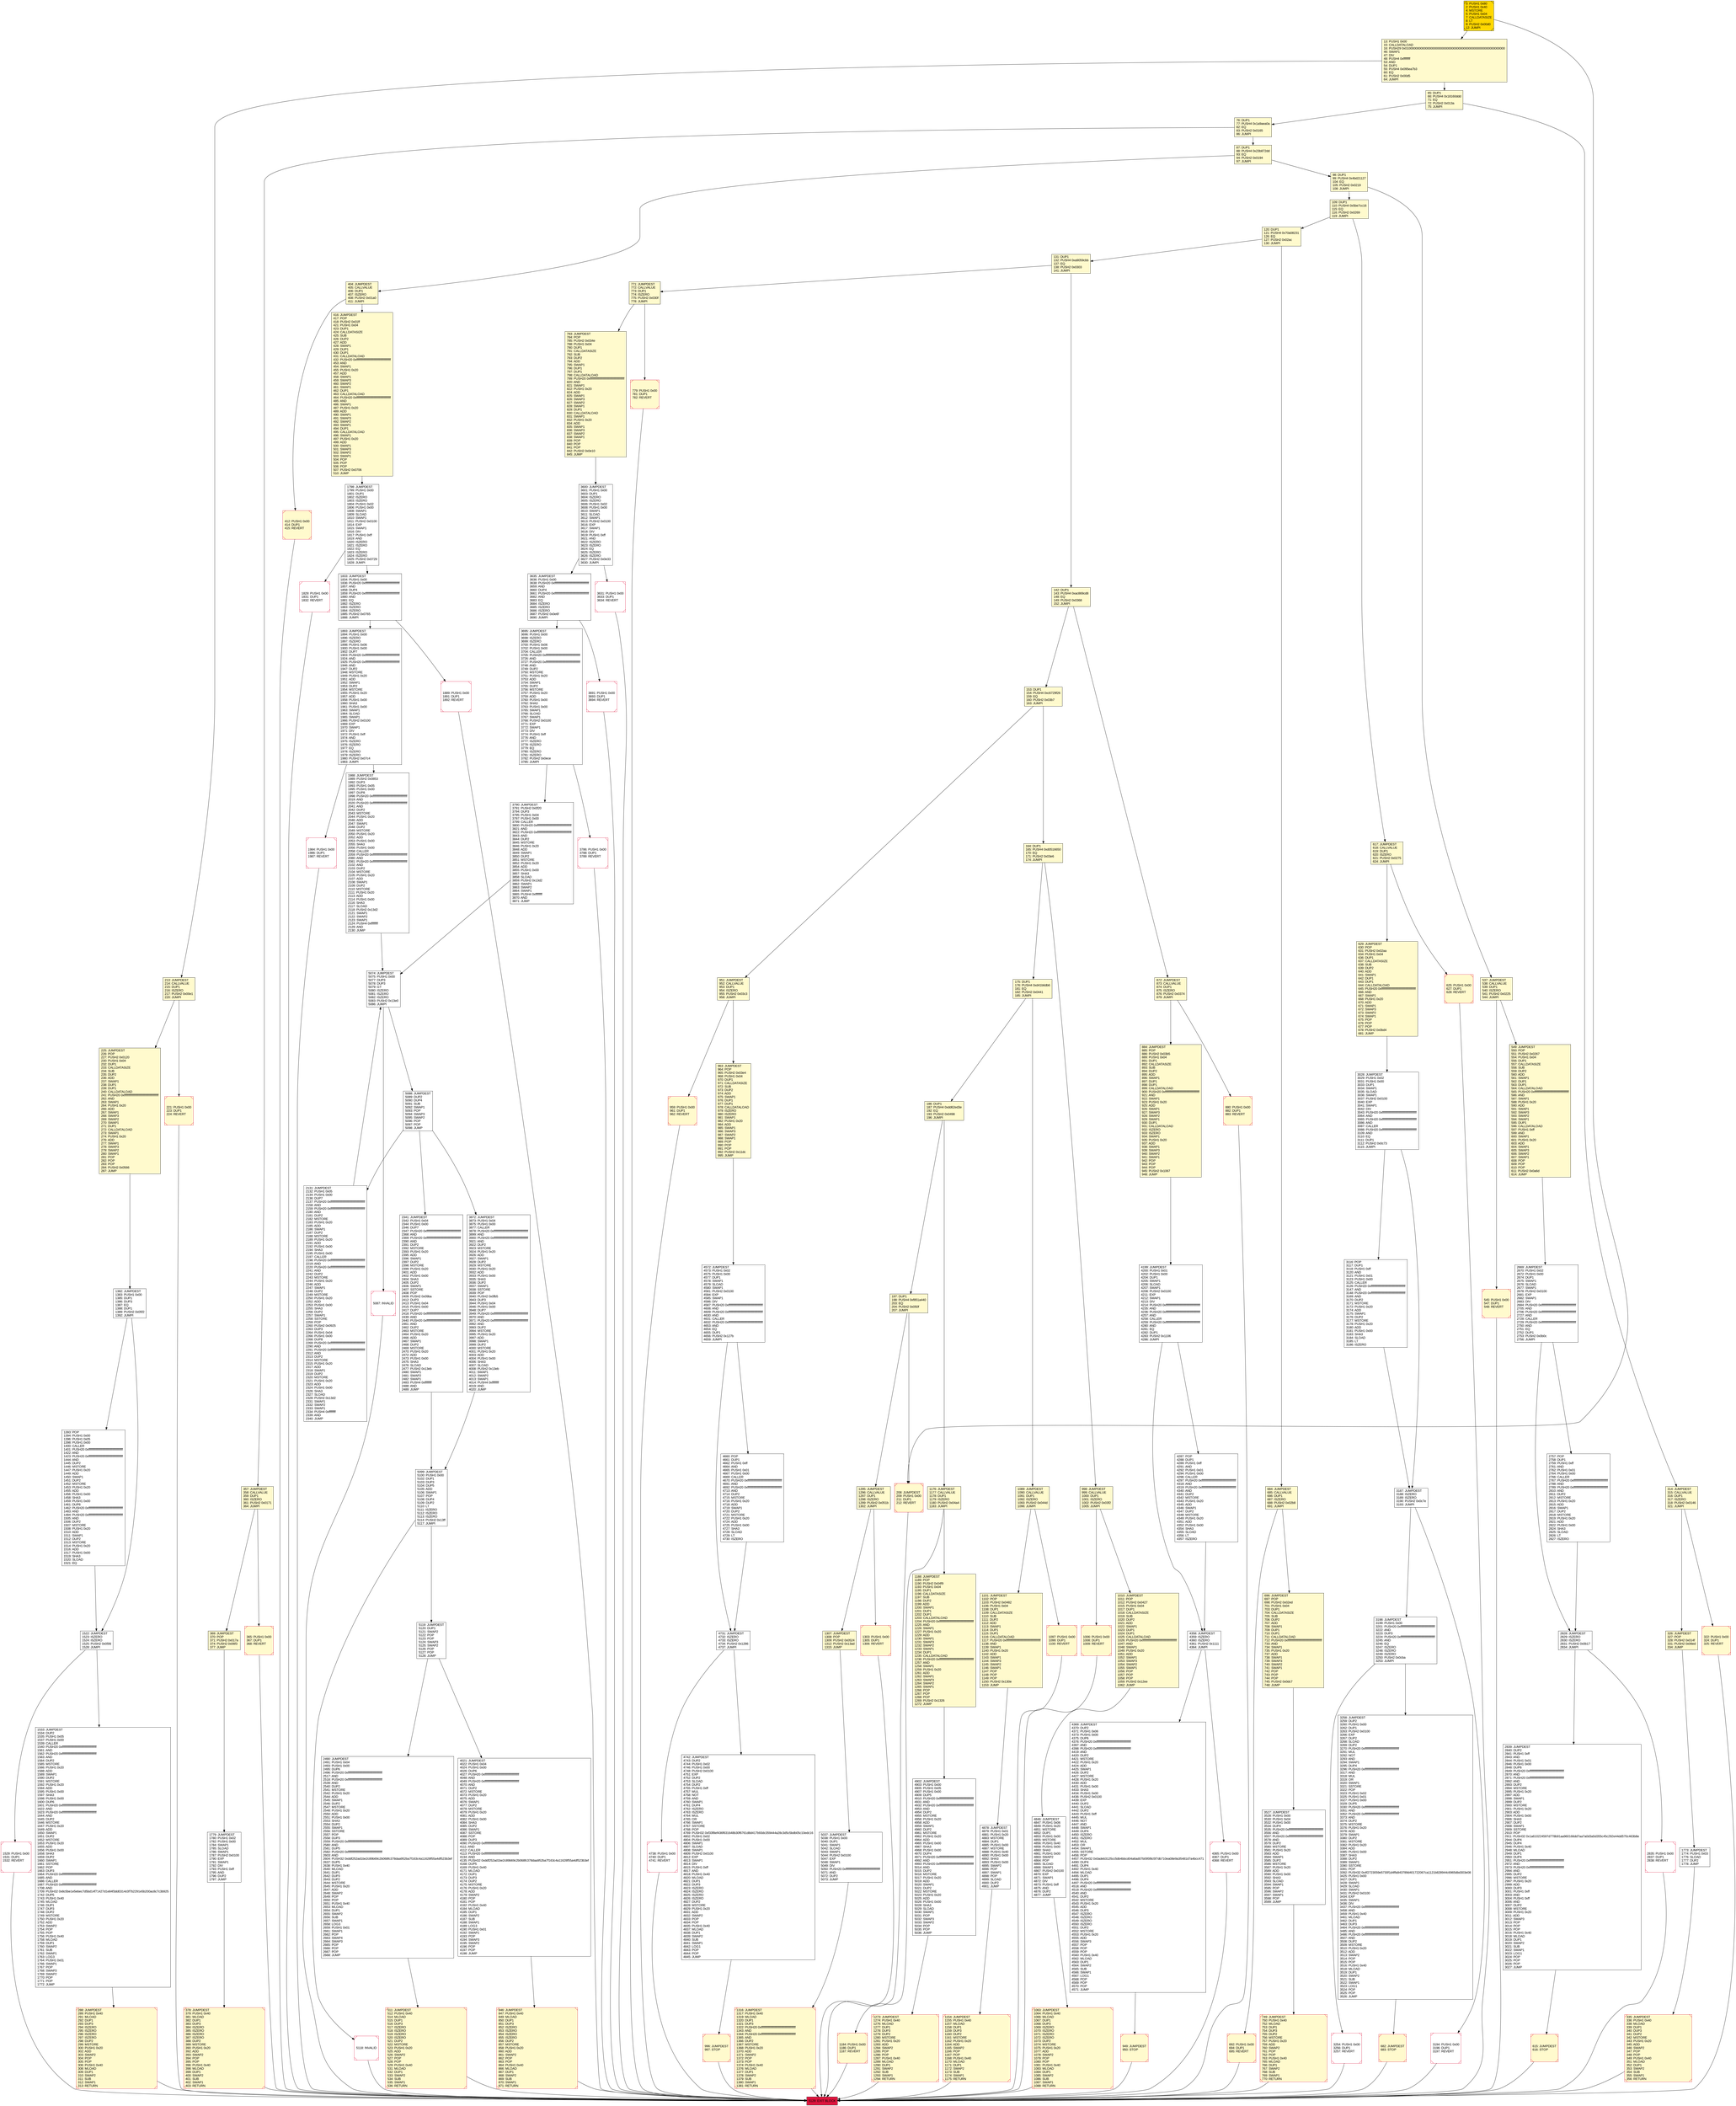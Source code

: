 digraph G {
bgcolor=transparent rankdir=UD;
node [shape=box style=filled color=black fillcolor=white fontname=arial fontcolor=black];
1184 [label="1184: PUSH1 0x00\l1186: DUP1\l1187: REVERT\l" fillcolor=lemonchiffon shape=Msquare color=crimson ];
4731 [label="4731: JUMPDEST\l4732: ISZERO\l4733: ISZERO\l4734: PUSH2 0x1286\l4737: JUMPI\l" ];
951 [label="951: JUMPDEST\l952: CALLVALUE\l953: DUP1\l954: ISZERO\l955: PUSH2 0x03c3\l958: JUMPI\l" fillcolor=lemonchiffon ];
213 [label="213: JUMPDEST\l214: CALLVALUE\l215: DUP1\l216: ISZERO\l217: PUSH2 0x00e1\l220: JUMPI\l" fillcolor=lemonchiffon ];
5129 [label="5129: EXIT BLOCK\l" fillcolor=crimson ];
3695 [label="3695: JUMPDEST\l3696: PUSH1 0x00\l3698: ISZERO\l3699: ISZERO\l3700: PUSH1 0x06\l3702: PUSH1 0x00\l3704: CALLER\l3705: PUSH20 0xffffffffffffffffffffffffffffffffffffffff\l3726: AND\l3727: PUSH20 0xffffffffffffffffffffffffffffffffffffffff\l3748: AND\l3749: DUP2\l3750: MSTORE\l3751: PUSH1 0x20\l3753: ADD\l3754: SWAP1\l3755: DUP2\l3756: MSTORE\l3757: PUSH1 0x20\l3759: ADD\l3760: PUSH1 0x00\l3762: SHA3\l3763: PUSH1 0x00\l3765: SWAP1\l3766: SLOAD\l3767: SWAP1\l3768: PUSH2 0x0100\l3771: EXP\l3772: SWAP1\l3773: DIV\l3774: PUSH1 0xff\l3776: AND\l3777: ISZERO\l3778: ISZERO\l3779: EQ\l3780: ISZERO\l3781: ISZERO\l3782: PUSH2 0x0ece\l3785: JUMPI\l" ];
404 [label="404: JUMPDEST\l405: CALLVALUE\l406: DUP1\l407: ISZERO\l408: PUSH2 0x01a0\l411: JUMPI\l" fillcolor=lemonchiffon ];
3116 [label="3116: POP\l3117: DUP1\l3118: PUSH1 0xff\l3120: AND\l3121: PUSH1 0x01\l3123: PUSH1 0x00\l3125: CALLER\l3126: PUSH20 0xffffffffffffffffffffffffffffffffffffffff\l3147: AND\l3148: PUSH20 0xffffffffffffffffffffffffffffffffffffffff\l3169: AND\l3170: DUP2\l3171: MSTORE\l3172: PUSH1 0x20\l3174: ADD\l3175: SWAP1\l3176: DUP2\l3177: MSTORE\l3178: PUSH1 0x20\l3180: ADD\l3181: PUSH1 0x00\l3183: SHA3\l3184: SLOAD\l3185: LT\l3186: ISZERO\l" ];
225 [label="225: JUMPDEST\l226: POP\l227: PUSH2 0x0120\l230: PUSH1 0x04\l232: DUP1\l233: CALLDATASIZE\l234: SUB\l235: DUP2\l236: ADD\l237: SWAP1\l238: DUP1\l239: DUP1\l240: CALLDATALOAD\l241: PUSH20 0xffffffffffffffffffffffffffffffffffffffff\l262: AND\l263: SWAP1\l264: PUSH1 0x20\l266: ADD\l267: SWAP1\l268: SWAP3\l269: SWAP2\l270: SWAP1\l271: DUP1\l272: CALLDATALOAD\l273: SWAP1\l274: PUSH1 0x20\l276: ADD\l277: SWAP1\l278: SWAP3\l279: SWAP2\l280: SWAP1\l281: POP\l282: POP\l283: POP\l284: PUSH2 0x0566\l287: JUMP\l" fillcolor=lemonchiffon ];
629 [label="629: JUMPDEST\l630: POP\l631: PUSH2 0x02aa\l634: PUSH1 0x04\l636: DUP1\l637: CALLDATASIZE\l638: SUB\l639: DUP2\l640: ADD\l641: SWAP1\l642: DUP1\l643: DUP1\l644: CALLDATALOAD\l645: PUSH20 0xffffffffffffffffffffffffffffffffffffffff\l666: AND\l667: SWAP1\l668: PUSH1 0x20\l670: ADD\l671: SWAP1\l672: SWAP3\l673: SWAP2\l674: SWAP1\l675: POP\l676: POP\l677: POP\l678: PUSH2 0x0bd4\l681: JUMP\l" fillcolor=lemonchiffon ];
153 [label="153: DUP1\l154: PUSH4 0xc6729f26\l159: EQ\l160: PUSH2 0x03b7\l163: JUMPI\l" fillcolor=lemonchiffon ];
131 [label="131: DUP1\l132: PUSH4 0xa9059cbb\l137: EQ\l138: PUSH2 0x0303\l141: JUMPI\l" fillcolor=lemonchiffon ];
13 [label="13: PUSH1 0x00\l15: CALLDATALOAD\l16: PUSH29 0x0100000000000000000000000000000000000000000000000000000000\l46: SWAP1\l47: DIV\l48: PUSH4 0xffffffff\l53: AND\l54: DUP1\l55: PUSH4 0x095ea7b3\l60: EQ\l61: PUSH2 0x00d5\l64: JUMPI\l" fillcolor=lemonchiffon ];
692 [label="692: PUSH1 0x00\l694: DUP1\l695: REVERT\l" fillcolor=lemonchiffon shape=Msquare color=crimson ];
4660 [label="4660: POP\l4661: DUP1\l4662: PUSH1 0xff\l4664: AND\l4665: PUSH1 0x01\l4667: PUSH1 0x00\l4669: CALLER\l4670: PUSH20 0xffffffffffffffffffffffffffffffffffffffff\l4691: AND\l4692: PUSH20 0xffffffffffffffffffffffffffffffffffffffff\l4713: AND\l4714: DUP2\l4715: MSTORE\l4716: PUSH1 0x20\l4718: ADD\l4719: SWAP1\l4720: DUP2\l4721: MSTORE\l4722: PUSH1 0x20\l4724: ADD\l4725: PUSH1 0x00\l4727: SHA3\l4728: SLOAD\l4729: LT\l4730: ISZERO\l" ];
3254 [label="3254: PUSH1 0x00\l3256: DUP1\l3257: REVERT\l" shape=Msquare color=crimson ];
2341 [label="2341: JUMPDEST\l2342: PUSH1 0x04\l2344: PUSH1 0x00\l2346: DUP7\l2347: PUSH20 0xffffffffffffffffffffffffffffffffffffffff\l2368: AND\l2369: PUSH20 0xffffffffffffffffffffffffffffffffffffffff\l2390: AND\l2391: DUP2\l2392: MSTORE\l2393: PUSH1 0x20\l2395: ADD\l2396: SWAP1\l2397: DUP2\l2398: MSTORE\l2399: PUSH1 0x20\l2401: ADD\l2402: PUSH1 0x00\l2404: SHA3\l2405: DUP2\l2406: SWAP1\l2407: SSTORE\l2408: POP\l2409: PUSH2 0x09ba\l2412: DUP3\l2413: PUSH1 0x04\l2415: PUSH1 0x00\l2417: DUP7\l2418: PUSH20 0xffffffffffffffffffffffffffffffffffffffff\l2439: AND\l2440: PUSH20 0xffffffffffffffffffffffffffffffffffffffff\l2461: AND\l2462: DUP2\l2463: MSTORE\l2464: PUSH1 0x20\l2466: ADD\l2467: SWAP1\l2468: DUP2\l2469: MSTORE\l2470: PUSH1 0x20\l2472: ADD\l2473: PUSH1 0x00\l2475: SHA3\l2476: SLOAD\l2477: PUSH2 0x13eb\l2480: SWAP1\l2481: SWAP2\l2482: SWAP1\l2483: PUSH4 0xffffffff\l2488: AND\l2489: JUMP\l" ];
1393 [label="1393: POP\l1394: PUSH1 0x00\l1396: PUSH1 0x05\l1398: PUSH1 0x00\l1400: CALLER\l1401: PUSH20 0xffffffffffffffffffffffffffffffffffffffff\l1422: AND\l1423: PUSH20 0xffffffffffffffffffffffffffffffffffffffff\l1444: AND\l1445: DUP2\l1446: MSTORE\l1447: PUSH1 0x20\l1449: ADD\l1450: SWAP1\l1451: DUP2\l1452: MSTORE\l1453: PUSH1 0x20\l1455: ADD\l1456: PUSH1 0x00\l1458: SHA3\l1459: PUSH1 0x00\l1461: DUP6\l1462: PUSH20 0xffffffffffffffffffffffffffffffffffffffff\l1483: AND\l1484: PUSH20 0xffffffffffffffffffffffffffffffffffffffff\l1505: AND\l1506: DUP2\l1507: MSTORE\l1508: PUSH1 0x20\l1510: ADD\l1511: SWAP1\l1512: DUP2\l1513: MSTORE\l1514: PUSH1 0x20\l1516: ADD\l1517: PUSH1 0x00\l1519: SHA3\l1520: SLOAD\l1521: EQ\l" ];
2828 [label="2828: JUMPDEST\l2829: ISZERO\l2830: ISZERO\l2831: PUSH2 0x0b17\l2834: JUMPI\l" ];
1063 [label="1063: JUMPDEST\l1064: PUSH1 0x40\l1066: MLOAD\l1067: DUP1\l1068: DUP3\l1069: ISZERO\l1070: ISZERO\l1071: ISZERO\l1072: ISZERO\l1073: DUP2\l1074: MSTORE\l1075: PUSH1 0x20\l1077: ADD\l1078: SWAP2\l1079: POP\l1080: POP\l1081: PUSH1 0x40\l1083: MLOAD\l1084: DUP1\l1085: SWAP2\l1086: SUB\l1087: SWAP1\l1088: RETURN\l" fillcolor=lemonchiffon shape=Msquare color=crimson ];
288 [label="288: JUMPDEST\l289: PUSH1 0x40\l291: MLOAD\l292: DUP1\l293: DUP3\l294: ISZERO\l295: ISZERO\l296: ISZERO\l297: ISZERO\l298: DUP2\l299: MSTORE\l300: PUSH1 0x20\l302: ADD\l303: SWAP2\l304: POP\l305: POP\l306: PUSH1 0x40\l308: MLOAD\l309: DUP1\l310: SWAP2\l311: SUB\l312: SWAP1\l313: RETURN\l" fillcolor=lemonchiffon shape=Msquare color=crimson ];
4902 [label="4902: JUMPDEST\l4903: PUSH1 0x00\l4905: PUSH1 0x05\l4907: PUSH1 0x00\l4909: DUP5\l4910: PUSH20 0xffffffffffffffffffffffffffffffffffffffff\l4931: AND\l4932: PUSH20 0xffffffffffffffffffffffffffffffffffffffff\l4953: AND\l4954: DUP2\l4955: MSTORE\l4956: PUSH1 0x20\l4958: ADD\l4959: SWAP1\l4960: DUP2\l4961: MSTORE\l4962: PUSH1 0x20\l4964: ADD\l4965: PUSH1 0x00\l4967: SHA3\l4968: PUSH1 0x00\l4970: DUP4\l4971: PUSH20 0xffffffffffffffffffffffffffffffffffffffff\l4992: AND\l4993: PUSH20 0xffffffffffffffffffffffffffffffffffffffff\l5014: AND\l5015: DUP2\l5016: MSTORE\l5017: PUSH1 0x20\l5019: ADD\l5020: SWAP1\l5021: DUP2\l5022: MSTORE\l5023: PUSH1 0x20\l5025: ADD\l5026: PUSH1 0x00\l5028: SHA3\l5029: SLOAD\l5030: SWAP1\l5031: POP\l5032: SWAP3\l5033: SWAP2\l5034: POP\l5035: POP\l5036: JUMP\l" ];
3527 [label="3527: JUMPDEST\l3528: PUSH1 0x00\l3530: PUSH1 0x04\l3532: PUSH1 0x00\l3534: DUP4\l3535: PUSH20 0xffffffffffffffffffffffffffffffffffffffff\l3556: AND\l3557: PUSH20 0xffffffffffffffffffffffffffffffffffffffff\l3578: AND\l3579: DUP2\l3580: MSTORE\l3581: PUSH1 0x20\l3583: ADD\l3584: SWAP1\l3585: DUP2\l3586: MSTORE\l3587: PUSH1 0x20\l3589: ADD\l3590: PUSH1 0x00\l3592: SHA3\l3593: SLOAD\l3594: SWAP1\l3595: POP\l3596: SWAP2\l3597: SWAP1\l3598: POP\l3599: JUMP\l" ];
959 [label="959: PUSH1 0x00\l961: DUP1\l962: REVERT\l" fillcolor=lemonchiffon shape=Msquare color=crimson ];
1893 [label="1893: JUMPDEST\l1894: PUSH1 0x00\l1896: ISZERO\l1897: ISZERO\l1898: PUSH1 0x06\l1900: PUSH1 0x00\l1902: DUP7\l1903: PUSH20 0xffffffffffffffffffffffffffffffffffffffff\l1924: AND\l1925: PUSH20 0xffffffffffffffffffffffffffffffffffffffff\l1946: AND\l1947: DUP2\l1948: MSTORE\l1949: PUSH1 0x20\l1951: ADD\l1952: SWAP1\l1953: DUP2\l1954: MSTORE\l1955: PUSH1 0x20\l1957: ADD\l1958: PUSH1 0x00\l1960: SHA3\l1961: PUSH1 0x00\l1963: SWAP1\l1964: SLOAD\l1965: SWAP1\l1966: PUSH2 0x0100\l1969: EXP\l1970: SWAP1\l1971: DIV\l1972: PUSH1 0xff\l1974: AND\l1975: ISZERO\l1976: ISZERO\l1977: EQ\l1978: ISZERO\l1979: ISZERO\l1980: PUSH2 0x07c4\l1983: JUMPI\l" ];
949 [label="949: JUMPDEST\l950: STOP\l" fillcolor=lemonchiffon shape=Msquare color=crimson ];
4738 [label="4738: PUSH1 0x00\l4740: DUP1\l4741: REVERT\l" shape=Msquare color=crimson ];
3187 [label="3187: JUMPDEST\l3188: ISZERO\l3189: ISZERO\l3190: PUSH2 0x0c7e\l3193: JUMPI\l" ];
1154 [label="1154: JUMPDEST\l1155: PUSH1 0x40\l1157: MLOAD\l1158: DUP1\l1159: DUP3\l1160: DUP2\l1161: MSTORE\l1162: PUSH1 0x20\l1164: ADD\l1165: SWAP2\l1166: POP\l1167: POP\l1168: PUSH1 0x40\l1170: MLOAD\l1171: DUP1\l1172: SWAP2\l1173: SUB\l1174: SWAP1\l1175: RETURN\l" fillcolor=lemonchiffon shape=Msquare color=crimson ];
109 [label="109: DUP1\l110: PUSH4 0x5be7cc16\l115: EQ\l116: PUSH2 0x0269\l119: JUMPI\l" fillcolor=lemonchiffon ];
369 [label="369: JUMPDEST\l370: POP\l371: PUSH2 0x017a\l374: PUSH2 0x06f3\l377: JUMP\l" fillcolor=lemonchiffon ];
771 [label="771: JUMPDEST\l772: CALLVALUE\l773: DUP1\l774: ISZERO\l775: PUSH2 0x030f\l778: JUMPI\l" fillcolor=lemonchiffon ];
2839 [label="2839: JUMPDEST\l2840: DUP2\l2841: PUSH1 0xff\l2843: AND\l2844: PUSH1 0x01\l2846: PUSH1 0x00\l2848: DUP6\l2849: PUSH20 0xffffffffffffffffffffffffffffffffffffffff\l2870: AND\l2871: PUSH20 0xffffffffffffffffffffffffffffffffffffffff\l2892: AND\l2893: DUP2\l2894: MSTORE\l2895: PUSH1 0x20\l2897: ADD\l2898: SWAP1\l2899: DUP2\l2900: MSTORE\l2901: PUSH1 0x20\l2903: ADD\l2904: PUSH1 0x00\l2906: SHA3\l2907: DUP2\l2908: SWAP1\l2909: SSTORE\l2910: POP\l2911: PUSH32 0x1a610224597d778b91aa960166dd7aa7a0d3a5d355c45c292e44dd570c463b8e\l2944: DUP4\l2945: DUP4\l2946: PUSH1 0x40\l2948: MLOAD\l2949: DUP1\l2950: DUP4\l2951: PUSH20 0xffffffffffffffffffffffffffffffffffffffff\l2972: AND\l2973: PUSH20 0xffffffffffffffffffffffffffffffffffffffff\l2994: AND\l2995: DUP2\l2996: MSTORE\l2997: PUSH1 0x20\l2999: ADD\l3000: DUP3\l3001: PUSH1 0xff\l3003: AND\l3004: PUSH1 0xff\l3006: AND\l3007: DUP2\l3008: MSTORE\l3009: PUSH1 0x20\l3011: ADD\l3012: SWAP3\l3013: POP\l3014: POP\l3015: POP\l3016: PUSH1 0x40\l3018: MLOAD\l3019: DUP1\l3020: SWAP2\l3021: SUB\l3022: SWAP1\l3023: LOG1\l3024: POP\l3025: POP\l3026: POP\l3027: JUMP\l" ];
412 [label="412: PUSH1 0x00\l414: DUP1\l415: REVERT\l" fillcolor=lemonchiffon shape=Msquare color=crimson ];
682 [label="682: JUMPDEST\l683: STOP\l" fillcolor=lemonchiffon shape=Msquare color=crimson ];
5118 [label="5118: INVALID\l" shape=Msquare color=crimson ];
2669 [label="2669: JUMPDEST\l2670: PUSH1 0x02\l2672: PUSH1 0x00\l2674: DUP1\l2675: SWAP1\l2676: SLOAD\l2677: SWAP1\l2678: PUSH2 0x0100\l2681: EXP\l2682: SWAP1\l2683: DIV\l2684: PUSH20 0xffffffffffffffffffffffffffffffffffffffff\l2705: AND\l2706: PUSH20 0xffffffffffffffffffffffffffffffffffffffff\l2727: AND\l2728: CALLER\l2729: PUSH20 0xffffffffffffffffffffffffffffffffffffffff\l2750: AND\l2751: EQ\l2752: DUP1\l2753: PUSH2 0x0b0c\l2756: JUMPI\l" ];
197 [label="197: DUP1\l198: PUSH4 0xf851a440\l203: EQ\l204: PUSH2 0x050f\l207: JUMPI\l" fillcolor=lemonchiffon ];
378 [label="378: JUMPDEST\l379: PUSH1 0x40\l381: MLOAD\l382: DUP1\l383: DUP3\l384: ISZERO\l385: ISZERO\l386: ISZERO\l387: ISZERO\l388: DUP2\l389: MSTORE\l390: PUSH1 0x20\l392: ADD\l393: SWAP2\l394: POP\l395: POP\l396: PUSH1 0x40\l398: MLOAD\l399: DUP1\l400: SWAP2\l401: SUB\l402: SWAP1\l403: RETURN\l" fillcolor=lemonchiffon shape=Msquare color=crimson ];
1773 [label="1773: JUMPDEST\l1774: PUSH1 0x03\l1776: SLOAD\l1777: DUP2\l1778: JUMP\l" ];
1273 [label="1273: JUMPDEST\l1274: PUSH1 0x40\l1276: MLOAD\l1277: DUP1\l1278: DUP3\l1279: DUP2\l1280: MSTORE\l1281: PUSH1 0x20\l1283: ADD\l1284: SWAP2\l1285: POP\l1286: POP\l1287: PUSH1 0x40\l1289: MLOAD\l1290: DUP1\l1291: SWAP2\l1292: SUB\l1293: SWAP1\l1294: RETURN\l" fillcolor=lemonchiffon shape=Msquare color=crimson ];
2490 [label="2490: JUMPDEST\l2491: PUSH1 0x04\l2493: PUSH1 0x00\l2495: DUP6\l2496: PUSH20 0xffffffffffffffffffffffffffffffffffffffff\l2517: AND\l2518: PUSH20 0xffffffffffffffffffffffffffffffffffffffff\l2539: AND\l2540: DUP2\l2541: MSTORE\l2542: PUSH1 0x20\l2544: ADD\l2545: SWAP1\l2546: DUP2\l2547: MSTORE\l2548: PUSH1 0x20\l2550: ADD\l2551: PUSH1 0x00\l2553: SHA3\l2554: DUP2\l2555: SWAP1\l2556: SSTORE\l2557: POP\l2558: DUP3\l2559: PUSH20 0xffffffffffffffffffffffffffffffffffffffff\l2580: AND\l2581: DUP5\l2582: PUSH20 0xffffffffffffffffffffffffffffffffffffffff\l2603: AND\l2604: PUSH32 0xddf252ad1be2c89b69c2b068fc378daa952ba7f163c4a11628f55a4df523b3ef\l2637: DUP5\l2638: PUSH1 0x40\l2640: MLOAD\l2641: DUP1\l2642: DUP3\l2643: DUP2\l2644: MSTORE\l2645: PUSH1 0x20\l2647: ADD\l2648: SWAP2\l2649: POP\l2650: POP\l2651: PUSH1 0x40\l2653: MLOAD\l2654: DUP1\l2655: SWAP2\l2656: SUB\l2657: SWAP1\l2658: LOG3\l2659: PUSH1 0x01\l2661: SWAP1\l2662: POP\l2663: SWAP4\l2664: SWAP3\l2665: POP\l2666: POP\l2667: POP\l2668: JUMP\l" ];
684 [label="684: JUMPDEST\l685: CALLVALUE\l686: DUP1\l687: ISZERO\l688: PUSH2 0x02b8\l691: JUMPI\l" fillcolor=lemonchiffon ];
1006 [label="1006: PUSH1 0x00\l1008: DUP1\l1009: REVERT\l" fillcolor=lemonchiffon shape=Msquare color=crimson ];
884 [label="884: JUMPDEST\l885: POP\l886: PUSH2 0x03b5\l889: PUSH1 0x04\l891: DUP1\l892: CALLDATASIZE\l893: SUB\l894: DUP2\l895: ADD\l896: SWAP1\l897: DUP1\l898: DUP1\l899: CALLDATALOAD\l900: PUSH20 0xffffffffffffffffffffffffffffffffffffffff\l921: AND\l922: SWAP1\l923: PUSH1 0x20\l925: ADD\l926: SWAP1\l927: SWAP3\l928: SWAP2\l929: SWAP1\l930: DUP1\l931: CALLDATALOAD\l932: ISZERO\l933: ISZERO\l934: SWAP1\l935: PUSH1 0x20\l937: ADD\l938: SWAP1\l939: SWAP3\l940: SWAP2\l941: SWAP1\l942: POP\l943: POP\l944: POP\l945: PUSH2 0x1067\l948: JUMP\l" fillcolor=lemonchiffon ];
4846 [label="4846: JUMPDEST\l4847: PUSH1 0x06\l4849: PUSH1 0x20\l4851: MSTORE\l4852: DUP1\l4853: PUSH1 0x00\l4855: MSTORE\l4856: PUSH1 0x40\l4858: PUSH1 0x00\l4860: SHA3\l4861: PUSH1 0x00\l4863: SWAP2\l4864: POP\l4865: SLOAD\l4866: SWAP1\l4867: PUSH2 0x0100\l4870: EXP\l4871: SWAP1\l4872: DIV\l4873: PUSH1 0xff\l4875: AND\l4876: DUP2\l4877: JUMP\l" ];
3600 [label="3600: JUMPDEST\l3601: PUSH1 0x00\l3603: DUP1\l3604: ISZERO\l3605: ISZERO\l3606: PUSH1 0x02\l3608: PUSH1 0x00\l3610: SWAP1\l3611: SLOAD\l3612: SWAP1\l3613: PUSH2 0x0100\l3616: EXP\l3617: SWAP1\l3618: DIV\l3619: PUSH1 0xff\l3621: AND\l3622: ISZERO\l3623: ISZERO\l3624: EQ\l3625: ISZERO\l3626: ISZERO\l3627: PUSH2 0x0e33\l3630: JUMPI\l" ];
76 [label="76: DUP1\l77: PUSH4 0x1a9aea0a\l82: EQ\l83: PUSH2 0x0165\l86: JUMPI\l" fillcolor=lemonchiffon ];
1529 [label="1529: PUSH1 0x00\l1531: DUP1\l1532: REVERT\l" shape=Msquare color=crimson ];
1010 [label="1010: JUMPDEST\l1011: POP\l1012: PUSH2 0x0427\l1015: PUSH1 0x04\l1017: DUP1\l1018: CALLDATASIZE\l1019: SUB\l1020: DUP2\l1021: ADD\l1022: SWAP1\l1023: DUP1\l1024: DUP1\l1025: CALLDATALOAD\l1026: PUSH20 0xffffffffffffffffffffffffffffffffffffffff\l1047: AND\l1048: SWAP1\l1049: PUSH1 0x20\l1051: ADD\l1052: SWAP1\l1053: SWAP3\l1054: SWAP2\l1055: SWAP1\l1056: POP\l1057: POP\l1058: POP\l1059: PUSH2 0x12ee\l1062: JUMP\l" fillcolor=lemonchiffon ];
357 [label="357: JUMPDEST\l358: CALLVALUE\l359: DUP1\l360: ISZERO\l361: PUSH2 0x0171\l364: JUMPI\l" fillcolor=lemonchiffon ];
749 [label="749: JUMPDEST\l750: PUSH1 0x40\l752: MLOAD\l753: DUP1\l754: DUP3\l755: DUP2\l756: MSTORE\l757: PUSH1 0x20\l759: ADD\l760: SWAP2\l761: POP\l762: POP\l763: PUSH1 0x40\l765: MLOAD\l766: DUP1\l767: SWAP2\l768: SUB\l769: SWAP1\l770: RETURN\l" fillcolor=lemonchiffon shape=Msquare color=crimson ];
5087 [label="5087: INVALID\l" shape=Msquare color=crimson ];
1984 [label="1984: PUSH1 0x00\l1986: DUP1\l1987: REVERT\l" shape=Msquare color=crimson ];
4369 [label="4369: JUMPDEST\l4370: DUP2\l4371: PUSH1 0x06\l4373: PUSH1 0x00\l4375: DUP6\l4376: PUSH20 0xffffffffffffffffffffffffffffffffffffffff\l4397: AND\l4398: PUSH20 0xffffffffffffffffffffffffffffffffffffffff\l4419: AND\l4420: DUP2\l4421: MSTORE\l4422: PUSH1 0x20\l4424: ADD\l4425: SWAP1\l4426: DUP2\l4427: MSTORE\l4428: PUSH1 0x20\l4430: ADD\l4431: PUSH1 0x00\l4433: SHA3\l4434: PUSH1 0x00\l4436: PUSH2 0x0100\l4439: EXP\l4440: DUP2\l4441: SLOAD\l4442: DUP2\l4443: PUSH1 0xff\l4445: MUL\l4446: NOT\l4447: AND\l4448: SWAP1\l4449: DUP4\l4450: ISZERO\l4451: ISZERO\l4452: MUL\l4453: OR\l4454: SWAP1\l4455: SSTORE\l4456: POP\l4457: PUSH32 0x0adeb3125cc5db4bbcd04a6ad07b095f8c5f7db710ea08e9a35481d7a4bcc471\l4490: DUP4\l4491: DUP4\l4492: PUSH1 0x40\l4494: MLOAD\l4495: DUP1\l4496: DUP4\l4497: PUSH20 0xffffffffffffffffffffffffffffffffffffffff\l4518: AND\l4519: PUSH20 0xffffffffffffffffffffffffffffffffffffffff\l4540: AND\l4541: DUP2\l4542: MSTORE\l4543: PUSH1 0x20\l4545: ADD\l4546: DUP3\l4547: ISZERO\l4548: ISZERO\l4549: ISZERO\l4550: ISZERO\l4551: DUP2\l4552: MSTORE\l4553: PUSH1 0x20\l4555: ADD\l4556: SWAP3\l4557: POP\l4558: POP\l4559: POP\l4560: PUSH1 0x40\l4562: MLOAD\l4563: DUP1\l4564: SWAP2\l4565: SUB\l4566: SWAP1\l4567: LOG1\l4568: POP\l4569: POP\l4570: POP\l4571: JUMP\l" ];
0 [label="0: PUSH1 0x80\l2: PUSH1 0x40\l4: MSTORE\l5: PUSH1 0x04\l7: CALLDATASIZE\l8: LT\l9: PUSH2 0x00d0\l12: JUMPI\l" fillcolor=lemonchiffon shape=Msquare fillcolor=gold ];
3028 [label="3028: JUMPDEST\l3029: PUSH1 0x02\l3031: PUSH1 0x00\l3033: DUP1\l3034: SWAP1\l3035: SLOAD\l3036: SWAP1\l3037: PUSH2 0x0100\l3040: EXP\l3041: SWAP1\l3042: DIV\l3043: PUSH20 0xffffffffffffffffffffffffffffffffffffffff\l3064: AND\l3065: PUSH20 0xffffffffffffffffffffffffffffffffffffffff\l3086: AND\l3087: CALLER\l3088: PUSH20 0xffffffffffffffffffffffffffffffffffffffff\l3109: AND\l3110: EQ\l3111: DUP1\l3112: PUSH2 0x0c73\l3115: JUMPI\l" ];
696 [label="696: JUMPDEST\l697: POP\l698: PUSH2 0x02ed\l701: PUSH1 0x04\l703: DUP1\l704: CALLDATASIZE\l705: SUB\l706: DUP2\l707: ADD\l708: SWAP1\l709: DUP1\l710: DUP1\l711: CALLDATALOAD\l712: PUSH20 0xffffffffffffffffffffffffffffffffffffffff\l733: AND\l734: SWAP1\l735: PUSH1 0x20\l737: ADD\l738: SWAP1\l739: SWAP3\l740: SWAP2\l741: SWAP1\l742: POP\l743: POP\l744: POP\l745: PUSH2 0x0dc7\l748: JUMP\l" fillcolor=lemonchiffon ];
4358 [label="4358: JUMPDEST\l4359: ISZERO\l4360: ISZERO\l4361: PUSH2 0x1111\l4364: JUMPI\l" ];
3786 [label="3786: PUSH1 0x00\l3788: DUP1\l3789: REVERT\l" shape=Msquare color=crimson ];
1307 [label="1307: JUMPDEST\l1308: POP\l1309: PUSH2 0x0524\l1312: PUSH2 0x13ad\l1315: JUMP\l" fillcolor=lemonchiffon ];
996 [label="996: JUMPDEST\l997: STOP\l" fillcolor=lemonchiffon shape=Msquare color=crimson ];
175 [label="175: DUP1\l176: PUSH4 0xd41b6db6\l181: EQ\l182: PUSH2 0x0441\l185: JUMPI\l" fillcolor=lemonchiffon ];
846 [label="846: JUMPDEST\l847: PUSH1 0x40\l849: MLOAD\l850: DUP1\l851: DUP3\l852: ISZERO\l853: ISZERO\l854: ISZERO\l855: ISZERO\l856: DUP2\l857: MSTORE\l858: PUSH1 0x20\l860: ADD\l861: SWAP2\l862: POP\l863: POP\l864: PUSH1 0x40\l866: MLOAD\l867: DUP1\l868: SWAP2\l869: SUB\l870: SWAP1\l871: RETURN\l" fillcolor=lemonchiffon shape=Msquare color=crimson ];
87 [label="87: DUP1\l88: PUSH4 0x23b872dd\l93: EQ\l94: PUSH2 0x0194\l97: JUMPI\l" fillcolor=lemonchiffon ];
1316 [label="1316: JUMPDEST\l1317: PUSH1 0x40\l1319: MLOAD\l1320: DUP1\l1321: DUP3\l1322: PUSH20 0xffffffffffffffffffffffffffffffffffffffff\l1343: AND\l1344: PUSH20 0xffffffffffffffffffffffffffffffffffffffff\l1365: AND\l1366: DUP2\l1367: MSTORE\l1368: PUSH1 0x20\l1370: ADD\l1371: SWAP2\l1372: POP\l1373: POP\l1374: PUSH1 0x40\l1376: MLOAD\l1377: DUP1\l1378: SWAP2\l1379: SUB\l1380: SWAP1\l1381: RETURN\l" fillcolor=lemonchiffon shape=Msquare color=crimson ];
872 [label="872: JUMPDEST\l873: CALLVALUE\l874: DUP1\l875: ISZERO\l876: PUSH2 0x0374\l879: JUMPI\l" fillcolor=lemonchiffon ];
3198 [label="3198: JUMPDEST\l3199: PUSH1 0x00\l3201: PUSH20 0xffffffffffffffffffffffffffffffffffffffff\l3222: AND\l3223: DUP3\l3224: PUSH20 0xffffffffffffffffffffffffffffffffffffffff\l3245: AND\l3246: EQ\l3247: ISZERO\l3248: ISZERO\l3249: ISZERO\l3250: PUSH2 0x0cba\l3253: JUMPI\l" ];
221 [label="221: PUSH1 0x00\l223: DUP1\l224: REVERT\l" fillcolor=lemonchiffon shape=Msquare color=crimson ];
4021 [label="4021: JUMPDEST\l4022: PUSH1 0x04\l4024: PUSH1 0x00\l4026: DUP6\l4027: PUSH20 0xffffffffffffffffffffffffffffffffffffffff\l4048: AND\l4049: PUSH20 0xffffffffffffffffffffffffffffffffffffffff\l4070: AND\l4071: DUP2\l4072: MSTORE\l4073: PUSH1 0x20\l4075: ADD\l4076: SWAP1\l4077: DUP2\l4078: MSTORE\l4079: PUSH1 0x20\l4081: ADD\l4082: PUSH1 0x00\l4084: SHA3\l4085: DUP2\l4086: SWAP1\l4087: SSTORE\l4088: POP\l4089: DUP3\l4090: PUSH20 0xffffffffffffffffffffffffffffffffffffffff\l4111: AND\l4112: CALLER\l4113: PUSH20 0xffffffffffffffffffffffffffffffffffffffff\l4134: AND\l4135: PUSH32 0xddf252ad1be2c89b69c2b068fc378daa952ba7f163c4a11628f55a4df523b3ef\l4168: DUP5\l4169: PUSH1 0x40\l4171: MLOAD\l4172: DUP1\l4173: DUP3\l4174: DUP2\l4175: MSTORE\l4176: PUSH1 0x20\l4178: ADD\l4179: SWAP2\l4180: POP\l4181: POP\l4182: PUSH1 0x40\l4184: MLOAD\l4185: DUP1\l4186: SWAP2\l4187: SUB\l4188: SWAP1\l4189: LOG3\l4190: PUSH1 0x01\l4192: SWAP1\l4193: POP\l4194: SWAP3\l4195: SWAP2\l4196: POP\l4197: POP\l4198: JUMP\l" ];
416 [label="416: JUMPDEST\l417: POP\l418: PUSH2 0x01ff\l421: PUSH1 0x04\l423: DUP1\l424: CALLDATASIZE\l425: SUB\l426: DUP2\l427: ADD\l428: SWAP1\l429: DUP1\l430: DUP1\l431: CALLDATALOAD\l432: PUSH20 0xffffffffffffffffffffffffffffffffffffffff\l453: AND\l454: SWAP1\l455: PUSH1 0x20\l457: ADD\l458: SWAP1\l459: SWAP3\l460: SWAP2\l461: SWAP1\l462: DUP1\l463: CALLDATALOAD\l464: PUSH20 0xffffffffffffffffffffffffffffffffffffffff\l485: AND\l486: SWAP1\l487: PUSH1 0x20\l489: ADD\l490: SWAP1\l491: SWAP3\l492: SWAP2\l493: SWAP1\l494: DUP1\l495: CALLDATALOAD\l496: SWAP1\l497: PUSH1 0x20\l499: ADD\l500: SWAP1\l501: SWAP3\l502: SWAP2\l503: SWAP1\l504: POP\l505: POP\l506: POP\l507: PUSH2 0x0706\l510: JUMP\l" fillcolor=lemonchiffon ];
545 [label="545: PUSH1 0x00\l547: DUP1\l548: REVERT\l" fillcolor=lemonchiffon shape=Msquare color=crimson ];
120 [label="120: DUP1\l121: PUSH4 0x70a08231\l126: EQ\l127: PUSH2 0x02ac\l130: JUMPI\l" fillcolor=lemonchiffon ];
3635 [label="3635: JUMPDEST\l3636: PUSH1 0x00\l3638: PUSH20 0xffffffffffffffffffffffffffffffffffffffff\l3659: AND\l3660: DUP4\l3661: PUSH20 0xffffffffffffffffffffffffffffffffffffffff\l3682: AND\l3683: EQ\l3684: ISZERO\l3685: ISZERO\l3686: ISZERO\l3687: PUSH2 0x0e6f\l3690: JUMPI\l" ];
1829 [label="1829: PUSH1 0x00\l1831: DUP1\l1832: REVERT\l" shape=Msquare color=crimson ];
783 [label="783: JUMPDEST\l784: POP\l785: PUSH2 0x034e\l788: PUSH1 0x04\l790: DUP1\l791: CALLDATASIZE\l792: SUB\l793: DUP2\l794: ADD\l795: SWAP1\l796: DUP1\l797: DUP1\l798: CALLDATALOAD\l799: PUSH20 0xffffffffffffffffffffffffffffffffffffffff\l820: AND\l821: SWAP1\l822: PUSH1 0x20\l824: ADD\l825: SWAP1\l826: SWAP3\l827: SWAP2\l828: SWAP1\l829: DUP1\l830: CALLDATALOAD\l831: SWAP1\l832: PUSH1 0x20\l834: ADD\l835: SWAP1\l836: SWAP3\l837: SWAP2\l838: SWAP1\l839: POP\l840: POP\l841: POP\l842: PUSH2 0x0e10\l845: JUMP\l" fillcolor=lemonchiffon ];
3631 [label="3631: PUSH1 0x00\l3633: DUP1\l3634: REVERT\l" shape=Msquare color=crimson ];
186 [label="186: DUP1\l187: PUSH4 0xdd62ed3e\l192: EQ\l193: PUSH2 0x0498\l196: JUMPI\l" fillcolor=lemonchiffon ];
5119 [label="5119: JUMPDEST\l5120: DUP1\l5121: SWAP2\l5122: POP\l5123: POP\l5124: SWAP3\l5125: SWAP2\l5126: POP\l5127: POP\l5128: JUMP\l" ];
5037 [label="5037: JUMPDEST\l5038: PUSH1 0x00\l5040: DUP1\l5041: SWAP1\l5042: SLOAD\l5043: SWAP1\l5044: PUSH2 0x0100\l5047: EXP\l5048: SWAP1\l5049: DIV\l5050: PUSH20 0xffffffffffffffffffffffffffffffffffffffff\l5071: AND\l5072: DUP2\l5073: JUMP\l" ];
1188 [label="1188: JUMPDEST\l1189: POP\l1190: PUSH2 0x04f9\l1193: PUSH1 0x04\l1195: DUP1\l1196: CALLDATASIZE\l1197: SUB\l1198: DUP2\l1199: ADD\l1200: SWAP1\l1201: DUP1\l1202: DUP1\l1203: CALLDATALOAD\l1204: PUSH20 0xffffffffffffffffffffffffffffffffffffffff\l1225: AND\l1226: SWAP1\l1227: PUSH1 0x20\l1229: ADD\l1230: SWAP1\l1231: SWAP3\l1232: SWAP2\l1233: SWAP1\l1234: DUP1\l1235: CALLDATALOAD\l1236: PUSH20 0xffffffffffffffffffffffffffffffffffffffff\l1257: AND\l1258: SWAP1\l1259: PUSH1 0x20\l1261: ADD\l1262: SWAP1\l1263: SWAP3\l1264: SWAP2\l1265: SWAP1\l1266: POP\l1267: POP\l1268: POP\l1269: PUSH2 0x1326\l1272: JUMP\l" fillcolor=lemonchiffon ];
4287 [label="4287: POP\l4288: DUP1\l4289: PUSH1 0xff\l4291: AND\l4292: PUSH1 0x01\l4294: PUSH1 0x00\l4296: CALLER\l4297: PUSH20 0xffffffffffffffffffffffffffffffffffffffff\l4318: AND\l4319: PUSH20 0xffffffffffffffffffffffffffffffffffffffff\l4340: AND\l4341: DUP2\l4342: MSTORE\l4343: PUSH1 0x20\l4345: ADD\l4346: SWAP1\l4347: DUP2\l4348: MSTORE\l4349: PUSH1 0x20\l4351: ADD\l4352: PUSH1 0x00\l4354: SHA3\l4355: SLOAD\l4356: LT\l4357: ISZERO\l" ];
617 [label="617: JUMPDEST\l618: CALLVALUE\l619: DUP1\l620: ISZERO\l621: PUSH2 0x0275\l624: JUMPI\l" fillcolor=lemonchiffon ];
5099 [label="5099: JUMPDEST\l5100: PUSH1 0x00\l5102: DUP1\l5103: DUP3\l5104: DUP5\l5105: ADD\l5106: SWAP1\l5107: POP\l5108: DUP4\l5109: DUP2\l5110: LT\l5111: ISZERO\l5112: ISZERO\l5113: ISZERO\l5114: PUSH2 0x13ff\l5117: JUMPI\l" ];
314 [label="314: JUMPDEST\l315: CALLVALUE\l316: DUP1\l317: ISZERO\l318: PUSH2 0x0146\l321: JUMPI\l" fillcolor=lemonchiffon ];
779 [label="779: PUSH1 0x00\l781: DUP1\l782: REVERT\l" fillcolor=lemonchiffon shape=Msquare color=crimson ];
4365 [label="4365: PUSH1 0x00\l4367: DUP1\l4368: REVERT\l" shape=Msquare color=crimson ];
2131 [label="2131: JUMPDEST\l2132: PUSH1 0x05\l2134: PUSH1 0x00\l2136: DUP7\l2137: PUSH20 0xffffffffffffffffffffffffffffffffffffffff\l2158: AND\l2159: PUSH20 0xffffffffffffffffffffffffffffffffffffffff\l2180: AND\l2181: DUP2\l2182: MSTORE\l2183: PUSH1 0x20\l2185: ADD\l2186: SWAP1\l2187: DUP2\l2188: MSTORE\l2189: PUSH1 0x20\l2191: ADD\l2192: PUSH1 0x00\l2194: SHA3\l2195: PUSH1 0x00\l2197: CALLER\l2198: PUSH20 0xffffffffffffffffffffffffffffffffffffffff\l2219: AND\l2220: PUSH20 0xffffffffffffffffffffffffffffffffffffffff\l2241: AND\l2242: DUP2\l2243: MSTORE\l2244: PUSH1 0x20\l2246: ADD\l2247: SWAP1\l2248: DUP2\l2249: MSTORE\l2250: PUSH1 0x20\l2252: ADD\l2253: PUSH1 0x00\l2255: SHA3\l2256: DUP2\l2257: SWAP1\l2258: SSTORE\l2259: POP\l2260: PUSH2 0x0925\l2263: DUP3\l2264: PUSH1 0x04\l2266: PUSH1 0x00\l2268: DUP8\l2269: PUSH20 0xffffffffffffffffffffffffffffffffffffffff\l2290: AND\l2291: PUSH20 0xffffffffffffffffffffffffffffffffffffffff\l2312: AND\l2313: DUP2\l2314: MSTORE\l2315: PUSH1 0x20\l2317: ADD\l2318: SWAP1\l2319: DUP2\l2320: MSTORE\l2321: PUSH1 0x20\l2323: ADD\l2324: PUSH1 0x00\l2326: SHA3\l2327: SLOAD\l2328: PUSH2 0x13d2\l2331: SWAP1\l2332: SWAP2\l2333: SWAP1\l2334: PUSH4 0xffffffff\l2339: AND\l2340: JUMP\l" ];
3872 [label="3872: JUMPDEST\l3873: PUSH1 0x04\l3875: PUSH1 0x00\l3877: CALLER\l3878: PUSH20 0xffffffffffffffffffffffffffffffffffffffff\l3899: AND\l3900: PUSH20 0xffffffffffffffffffffffffffffffffffffffff\l3921: AND\l3922: DUP2\l3923: MSTORE\l3924: PUSH1 0x20\l3926: ADD\l3927: SWAP1\l3928: DUP2\l3929: MSTORE\l3930: PUSH1 0x20\l3932: ADD\l3933: PUSH1 0x00\l3935: SHA3\l3936: DUP2\l3937: SWAP1\l3938: SSTORE\l3939: POP\l3940: PUSH2 0x0fb5\l3943: DUP3\l3944: PUSH1 0x04\l3946: PUSH1 0x00\l3948: DUP7\l3949: PUSH20 0xffffffffffffffffffffffffffffffffffffffff\l3970: AND\l3971: PUSH20 0xffffffffffffffffffffffffffffffffffffffff\l3992: AND\l3993: DUP2\l3994: MSTORE\l3995: PUSH1 0x20\l3997: ADD\l3998: SWAP1\l3999: DUP2\l4000: MSTORE\l4001: PUSH1 0x20\l4003: ADD\l4004: PUSH1 0x00\l4006: SHA3\l4007: SLOAD\l4008: PUSH2 0x13eb\l4011: SWAP1\l4012: SWAP2\l4013: SWAP1\l4014: PUSH4 0xffffffff\l4019: AND\l4020: JUMP\l" ];
1533 [label="1533: JUMPDEST\l1534: DUP2\l1535: PUSH1 0x05\l1537: PUSH1 0x00\l1539: CALLER\l1540: PUSH20 0xffffffffffffffffffffffffffffffffffffffff\l1561: AND\l1562: PUSH20 0xffffffffffffffffffffffffffffffffffffffff\l1583: AND\l1584: DUP2\l1585: MSTORE\l1586: PUSH1 0x20\l1588: ADD\l1589: SWAP1\l1590: DUP2\l1591: MSTORE\l1592: PUSH1 0x20\l1594: ADD\l1595: PUSH1 0x00\l1597: SHA3\l1598: PUSH1 0x00\l1600: DUP6\l1601: PUSH20 0xffffffffffffffffffffffffffffffffffffffff\l1622: AND\l1623: PUSH20 0xffffffffffffffffffffffffffffffffffffffff\l1644: AND\l1645: DUP2\l1646: MSTORE\l1647: PUSH1 0x20\l1649: ADD\l1650: SWAP1\l1651: DUP2\l1652: MSTORE\l1653: PUSH1 0x20\l1655: ADD\l1656: PUSH1 0x00\l1658: SHA3\l1659: DUP2\l1660: SWAP1\l1661: SSTORE\l1662: POP\l1663: DUP3\l1664: PUSH20 0xffffffffffffffffffffffffffffffffffffffff\l1685: AND\l1686: CALLER\l1687: PUSH20 0xffffffffffffffffffffffffffffffffffffffff\l1708: AND\l1709: PUSH32 0x8c5be1e5ebec7d5bd14f71427d1e84f3dd0314c0f7b2291e5b200ac8c7c3b925\l1742: DUP5\l1743: PUSH1 0x40\l1745: MLOAD\l1746: DUP1\l1747: DUP3\l1748: DUP2\l1749: MSTORE\l1750: PUSH1 0x20\l1752: ADD\l1753: SWAP2\l1754: POP\l1755: POP\l1756: PUSH1 0x40\l1758: MLOAD\l1759: DUP1\l1760: SWAP2\l1761: SUB\l1762: SWAP1\l1763: LOG3\l1764: PUSH1 0x01\l1766: SWAP1\l1767: POP\l1768: SWAP3\l1769: SWAP2\l1770: POP\l1771: POP\l1772: JUMP\l" ];
2835 [label="2835: PUSH1 0x00\l2837: DUP1\l2838: REVERT\l" shape=Msquare color=crimson ];
1303 [label="1303: PUSH1 0x00\l1305: DUP1\l1306: REVERT\l" fillcolor=lemonchiffon shape=Msquare color=crimson ];
4742 [label="4742: JUMPDEST\l4743: DUP2\l4744: PUSH1 0x02\l4746: PUSH1 0x00\l4748: PUSH2 0x0100\l4751: EXP\l4752: DUP2\l4753: SLOAD\l4754: DUP2\l4755: PUSH1 0xff\l4757: MUL\l4758: NOT\l4759: AND\l4760: SWAP1\l4761: DUP4\l4762: ISZERO\l4763: ISZERO\l4764: MUL\l4765: OR\l4766: SWAP1\l4767: SSTORE\l4768: POP\l4769: PUSH32 0xf33f8ef436f631648b30f6761d8d417b93dc359444a28c3d5c5bdb05c10edc16\l4802: PUSH1 0x02\l4804: PUSH1 0x00\l4806: SWAP1\l4807: SLOAD\l4808: SWAP1\l4809: PUSH2 0x0100\l4812: EXP\l4813: SWAP1\l4814: DIV\l4815: PUSH1 0xff\l4817: AND\l4818: PUSH1 0x40\l4820: MLOAD\l4821: DUP1\l4822: DUP3\l4823: ISZERO\l4824: ISZERO\l4825: ISZERO\l4826: ISZERO\l4827: DUP2\l4828: MSTORE\l4829: PUSH1 0x20\l4831: ADD\l4832: SWAP2\l4833: POP\l4834: POP\l4835: PUSH1 0x40\l4837: MLOAD\l4838: DUP1\l4839: SWAP2\l4840: SUB\l4841: SWAP1\l4842: LOG1\l4843: POP\l4844: POP\l4845: JUMP\l" ];
998 [label="998: JUMPDEST\l999: CALLVALUE\l1000: DUP1\l1001: ISZERO\l1002: PUSH2 0x03f2\l1005: JUMPI\l" fillcolor=lemonchiffon ];
1522 [label="1522: JUMPDEST\l1523: ISZERO\l1524: ISZERO\l1525: PUSH2 0x05fd\l1528: JUMPI\l" ];
1176 [label="1176: JUMPDEST\l1177: CALLVALUE\l1178: DUP1\l1179: ISZERO\l1180: PUSH2 0x04a4\l1183: JUMPI\l" fillcolor=lemonchiffon ];
1889 [label="1889: PUSH1 0x00\l1891: DUP1\l1892: REVERT\l" shape=Msquare color=crimson ];
3258 [label="3258: JUMPDEST\l3259: DUP2\l3260: PUSH1 0x00\l3262: DUP1\l3263: PUSH2 0x0100\l3266: EXP\l3267: DUP2\l3268: SLOAD\l3269: DUP2\l3270: PUSH20 0xffffffffffffffffffffffffffffffffffffffff\l3291: MUL\l3292: NOT\l3293: AND\l3294: SWAP1\l3295: DUP4\l3296: PUSH20 0xffffffffffffffffffffffffffffffffffffffff\l3317: AND\l3318: MUL\l3319: OR\l3320: SWAP1\l3321: SSTORE\l3322: POP\l3323: PUSH1 0x02\l3325: PUSH1 0x01\l3327: PUSH1 0x00\l3329: DUP5\l3330: PUSH20 0xffffffffffffffffffffffffffffffffffffffff\l3351: AND\l3352: PUSH20 0xffffffffffffffffffffffffffffffffffffffff\l3373: AND\l3374: DUP2\l3375: MSTORE\l3376: PUSH1 0x20\l3378: ADD\l3379: SWAP1\l3380: DUP2\l3381: MSTORE\l3382: PUSH1 0x20\l3384: ADD\l3385: PUSH1 0x00\l3387: SHA3\l3388: DUP2\l3389: SWAP1\l3390: SSTORE\l3391: POP\l3392: PUSH32 0x4f2723059e5730f1d4ffa943789d401722067ca1121b828944c6965dbd303e08\l3425: PUSH1 0x00\l3427: DUP1\l3428: SWAP1\l3429: SLOAD\l3430: SWAP1\l3431: PUSH2 0x0100\l3434: EXP\l3435: SWAP1\l3436: DIV\l3437: PUSH20 0xffffffffffffffffffffffffffffffffffffffff\l3458: AND\l3459: PUSH1 0x40\l3461: MLOAD\l3462: DUP1\l3463: DUP3\l3464: PUSH20 0xffffffffffffffffffffffffffffffffffffffff\l3485: AND\l3486: PUSH20 0xffffffffffffffffffffffffffffffffffffffff\l3507: AND\l3508: DUP2\l3509: MSTORE\l3510: PUSH1 0x20\l3512: ADD\l3513: SWAP2\l3514: POP\l3515: POP\l3516: PUSH1 0x40\l3518: MLOAD\l3519: DUP1\l3520: SWAP2\l3521: SUB\l3522: SWAP1\l3523: LOG1\l3524: POP\l3525: POP\l3526: JUMP\l" ];
65 [label="65: DUP1\l66: PUSH4 0x18160ddd\l71: EQ\l72: PUSH2 0x013a\l75: JUMPI\l" fillcolor=lemonchiffon ];
1295 [label="1295: JUMPDEST\l1296: CALLVALUE\l1297: DUP1\l1298: ISZERO\l1299: PUSH2 0x051b\l1302: JUMPI\l" fillcolor=lemonchiffon ];
511 [label="511: JUMPDEST\l512: PUSH1 0x40\l514: MLOAD\l515: DUP1\l516: DUP3\l517: ISZERO\l518: ISZERO\l519: ISZERO\l520: ISZERO\l521: DUP2\l522: MSTORE\l523: PUSH1 0x20\l525: ADD\l526: SWAP2\l527: POP\l528: POP\l529: PUSH1 0x40\l531: MLOAD\l532: DUP1\l533: SWAP2\l534: SUB\l535: SWAP1\l536: RETURN\l" fillcolor=lemonchiffon shape=Msquare color=crimson ];
5074 [label="5074: JUMPDEST\l5075: PUSH1 0x00\l5077: DUP3\l5078: DUP3\l5079: GT\l5080: ISZERO\l5081: ISZERO\l5082: ISZERO\l5083: PUSH2 0x13e0\l5086: JUMPI\l" ];
164 [label="164: DUP1\l165: PUSH4 0xd0516650\l170: EQ\l171: PUSH2 0x03e6\l174: JUMPI\l" fillcolor=lemonchiffon ];
1833 [label="1833: JUMPDEST\l1834: PUSH1 0x00\l1836: PUSH20 0xffffffffffffffffffffffffffffffffffffffff\l1857: AND\l1858: DUP4\l1859: PUSH20 0xffffffffffffffffffffffffffffffffffffffff\l1880: AND\l1881: EQ\l1882: ISZERO\l1883: ISZERO\l1884: ISZERO\l1885: PUSH2 0x0765\l1888: JUMPI\l" ];
326 [label="326: JUMPDEST\l327: POP\l328: PUSH2 0x014f\l331: PUSH2 0x06ed\l334: JUMP\l" fillcolor=lemonchiffon ];
1798 [label="1798: JUMPDEST\l1799: PUSH1 0x00\l1801: DUP1\l1802: ISZERO\l1803: ISZERO\l1804: PUSH1 0x02\l1806: PUSH1 0x00\l1808: SWAP1\l1809: SLOAD\l1810: SWAP1\l1811: PUSH2 0x0100\l1814: EXP\l1815: SWAP1\l1816: DIV\l1817: PUSH1 0xff\l1819: AND\l1820: ISZERO\l1821: ISZERO\l1822: EQ\l1823: ISZERO\l1824: ISZERO\l1825: PUSH2 0x0729\l1828: JUMPI\l" ];
98 [label="98: DUP1\l99: PUSH4 0x4bd21127\l104: EQ\l105: PUSH2 0x0219\l108: JUMPI\l" fillcolor=lemonchiffon ];
549 [label="549: JUMPDEST\l550: POP\l551: PUSH2 0x0267\l554: PUSH1 0x04\l556: DUP1\l557: CALLDATASIZE\l558: SUB\l559: DUP2\l560: ADD\l561: SWAP1\l562: DUP1\l563: DUP1\l564: CALLDATALOAD\l565: PUSH20 0xffffffffffffffffffffffffffffffffffffffff\l586: AND\l587: SWAP1\l588: PUSH1 0x20\l590: ADD\l591: SWAP1\l592: SWAP3\l593: SWAP2\l594: SWAP1\l595: DUP1\l596: CALLDATALOAD\l597: PUSH1 0xff\l599: AND\l600: SWAP1\l601: PUSH1 0x20\l603: ADD\l604: SWAP1\l605: SWAP3\l606: SWAP2\l607: SWAP1\l608: POP\l609: POP\l610: POP\l611: PUSH2 0x0a6d\l614: JUMP\l" fillcolor=lemonchiffon ];
4572 [label="4572: JUMPDEST\l4573: PUSH1 0x02\l4575: PUSH1 0x00\l4577: DUP1\l4578: SWAP1\l4579: SLOAD\l4580: SWAP1\l4581: PUSH2 0x0100\l4584: EXP\l4585: SWAP1\l4586: DIV\l4587: PUSH20 0xffffffffffffffffffffffffffffffffffffffff\l4608: AND\l4609: PUSH20 0xffffffffffffffffffffffffffffffffffffffff\l4630: AND\l4631: CALLER\l4632: PUSH20 0xffffffffffffffffffffffffffffffffffffffff\l4653: AND\l4654: EQ\l4655: DUP1\l4656: PUSH2 0x127b\l4659: JUMPI\l" ];
1101 [label="1101: JUMPDEST\l1102: POP\l1103: PUSH2 0x0482\l1106: PUSH1 0x04\l1108: DUP1\l1109: CALLDATASIZE\l1110: SUB\l1111: DUP2\l1112: ADD\l1113: SWAP1\l1114: DUP1\l1115: DUP1\l1116: CALLDATALOAD\l1117: PUSH20 0xffffffffffffffffffffffffffffffffffffffff\l1138: AND\l1139: SWAP1\l1140: PUSH1 0x20\l1142: ADD\l1143: SWAP1\l1144: SWAP3\l1145: SWAP2\l1146: SWAP1\l1147: POP\l1148: POP\l1149: POP\l1150: PUSH2 0x130e\l1153: JUMP\l" fillcolor=lemonchiffon ];
1988 [label="1988: JUMPDEST\l1989: PUSH2 0x0853\l1992: DUP3\l1993: PUSH1 0x05\l1995: PUSH1 0x00\l1997: DUP8\l1998: PUSH20 0xffffffffffffffffffffffffffffffffffffffff\l2019: AND\l2020: PUSH20 0xffffffffffffffffffffffffffffffffffffffff\l2041: AND\l2042: DUP2\l2043: MSTORE\l2044: PUSH1 0x20\l2046: ADD\l2047: SWAP1\l2048: DUP2\l2049: MSTORE\l2050: PUSH1 0x20\l2052: ADD\l2053: PUSH1 0x00\l2055: SHA3\l2056: PUSH1 0x00\l2058: CALLER\l2059: PUSH20 0xffffffffffffffffffffffffffffffffffffffff\l2080: AND\l2081: PUSH20 0xffffffffffffffffffffffffffffffffffffffff\l2102: AND\l2103: DUP2\l2104: MSTORE\l2105: PUSH1 0x20\l2107: ADD\l2108: SWAP1\l2109: DUP2\l2110: MSTORE\l2111: PUSH1 0x20\l2113: ADD\l2114: PUSH1 0x00\l2116: SHA3\l2117: SLOAD\l2118: PUSH2 0x13d2\l2121: SWAP1\l2122: SWAP2\l2123: SWAP1\l2124: PUSH4 0xffffffff\l2129: AND\l2130: JUMP\l" ];
3691 [label="3691: PUSH1 0x00\l3693: DUP1\l3694: REVERT\l" shape=Msquare color=crimson ];
365 [label="365: PUSH1 0x00\l367: DUP1\l368: REVERT\l" fillcolor=lemonchiffon shape=Msquare color=crimson ];
142 [label="142: DUP1\l143: PUSH4 0xac869cd8\l148: EQ\l149: PUSH2 0x0368\l152: JUMPI\l" fillcolor=lemonchiffon ];
625 [label="625: PUSH1 0x00\l627: DUP1\l628: REVERT\l" fillcolor=lemonchiffon shape=Msquare color=crimson ];
880 [label="880: PUSH1 0x00\l882: DUP1\l883: REVERT\l" fillcolor=lemonchiffon shape=Msquare color=crimson ];
4199 [label="4199: JUMPDEST\l4200: PUSH1 0x01\l4202: PUSH1 0x00\l4204: DUP1\l4205: SWAP1\l4206: SLOAD\l4207: SWAP1\l4208: PUSH2 0x0100\l4211: EXP\l4212: SWAP1\l4213: DIV\l4214: PUSH20 0xffffffffffffffffffffffffffffffffffffffff\l4235: AND\l4236: PUSH20 0xffffffffffffffffffffffffffffffffffffffff\l4257: AND\l4258: CALLER\l4259: PUSH20 0xffffffffffffffffffffffffffffffffffffffff\l4280: AND\l4281: EQ\l4282: DUP1\l4283: PUSH2 0x1106\l4286: JUMPI\l" ];
208 [label="208: JUMPDEST\l209: PUSH1 0x00\l211: DUP1\l212: REVERT\l" fillcolor=lemonchiffon shape=Msquare color=crimson ];
4878 [label="4878: JUMPDEST\l4879: PUSH1 0x01\l4881: PUSH1 0x20\l4883: MSTORE\l4884: DUP1\l4885: PUSH1 0x00\l4887: MSTORE\l4888: PUSH1 0x40\l4890: PUSH1 0x00\l4892: SHA3\l4893: PUSH1 0x00\l4895: SWAP2\l4896: POP\l4897: SWAP1\l4898: POP\l4899: SLOAD\l4900: DUP2\l4901: JUMP\l" ];
5088 [label="5088: JUMPDEST\l5089: DUP2\l5090: DUP4\l5091: SUB\l5092: SWAP1\l5093: POP\l5094: SWAP3\l5095: SWAP2\l5096: POP\l5097: POP\l5098: JUMP\l" ];
3194 [label="3194: PUSH1 0x00\l3196: DUP1\l3197: REVERT\l" shape=Msquare color=crimson ];
322 [label="322: PUSH1 0x00\l324: DUP1\l325: REVERT\l" fillcolor=lemonchiffon shape=Msquare color=crimson ];
2757 [label="2757: POP\l2758: DUP1\l2759: PUSH1 0xff\l2761: AND\l2762: PUSH1 0x01\l2764: PUSH1 0x00\l2766: CALLER\l2767: PUSH20 0xffffffffffffffffffffffffffffffffffffffff\l2788: AND\l2789: PUSH20 0xffffffffffffffffffffffffffffffffffffffff\l2810: AND\l2811: DUP2\l2812: MSTORE\l2813: PUSH1 0x20\l2815: ADD\l2816: SWAP1\l2817: DUP2\l2818: MSTORE\l2819: PUSH1 0x20\l2821: ADD\l2822: PUSH1 0x00\l2824: SHA3\l2825: SLOAD\l2826: LT\l2827: ISZERO\l" ];
963 [label="963: JUMPDEST\l964: POP\l965: PUSH2 0x03e4\l968: PUSH1 0x04\l970: DUP1\l971: CALLDATASIZE\l972: SUB\l973: DUP2\l974: ADD\l975: SWAP1\l976: DUP1\l977: DUP1\l978: CALLDATALOAD\l979: ISZERO\l980: ISZERO\l981: SWAP1\l982: PUSH1 0x20\l984: ADD\l985: SWAP1\l986: SWAP3\l987: SWAP2\l988: SWAP1\l989: POP\l990: POP\l991: POP\l992: PUSH2 0x11dc\l995: JUMP\l" fillcolor=lemonchiffon ];
1097 [label="1097: PUSH1 0x00\l1099: DUP1\l1100: REVERT\l" fillcolor=lemonchiffon shape=Msquare color=crimson ];
3790 [label="3790: JUMPDEST\l3791: PUSH2 0x0f20\l3794: DUP3\l3795: PUSH1 0x04\l3797: PUSH1 0x00\l3799: CALLER\l3800: PUSH20 0xffffffffffffffffffffffffffffffffffffffff\l3821: AND\l3822: PUSH20 0xffffffffffffffffffffffffffffffffffffffff\l3843: AND\l3844: DUP2\l3845: MSTORE\l3846: PUSH1 0x20\l3848: ADD\l3849: SWAP1\l3850: DUP2\l3851: MSTORE\l3852: PUSH1 0x20\l3854: ADD\l3855: PUSH1 0x00\l3857: SHA3\l3858: SLOAD\l3859: PUSH2 0x13d2\l3862: SWAP1\l3863: SWAP2\l3864: SWAP1\l3865: PUSH4 0xffffffff\l3870: AND\l3871: JUMP\l" ];
537 [label="537: JUMPDEST\l538: CALLVALUE\l539: DUP1\l540: ISZERO\l541: PUSH2 0x0225\l544: JUMPI\l" fillcolor=lemonchiffon ];
615 [label="615: JUMPDEST\l616: STOP\l" fillcolor=lemonchiffon shape=Msquare color=crimson ];
1382 [label="1382: JUMPDEST\l1383: PUSH1 0x00\l1385: DUP1\l1386: DUP3\l1387: EQ\l1388: DUP1\l1389: PUSH2 0x05f2\l1392: JUMPI\l" ];
1779 [label="1779: JUMPDEST\l1780: PUSH1 0x02\l1782: PUSH1 0x00\l1784: SWAP1\l1785: SLOAD\l1786: SWAP1\l1787: PUSH2 0x0100\l1790: EXP\l1791: SWAP1\l1792: DIV\l1793: PUSH1 0xff\l1795: AND\l1796: DUP2\l1797: JUMP\l" ];
335 [label="335: JUMPDEST\l336: PUSH1 0x40\l338: MLOAD\l339: DUP1\l340: DUP3\l341: DUP2\l342: MSTORE\l343: PUSH1 0x20\l345: ADD\l346: SWAP2\l347: POP\l348: POP\l349: PUSH1 0x40\l351: MLOAD\l352: DUP1\l353: SWAP2\l354: SUB\l355: SWAP1\l356: RETURN\l" fillcolor=lemonchiffon shape=Msquare color=crimson ];
1089 [label="1089: JUMPDEST\l1090: CALLVALUE\l1091: DUP1\l1092: ISZERO\l1093: PUSH2 0x044d\l1096: JUMPI\l" fillcolor=lemonchiffon ];
1798 -> 1833;
1833 -> 1889;
1184 -> 5129;
3872 -> 5099;
4358 -> 4369;
213 -> 225;
1010 -> 4846;
1988 -> 5074;
76 -> 357;
1522 -> 1533;
4021 -> 846;
1101 -> 4878;
4660 -> 4731;
1063 -> 5129;
13 -> 213;
288 -> 5129;
153 -> 951;
1089 -> 1097;
959 -> 5129;
951 -> 959;
5074 -> 5088;
692 -> 5129;
3254 -> 5129;
3116 -> 3187;
76 -> 87;
963 -> 4572;
1176 -> 1188;
131 -> 771;
4731 -> 4738;
684 -> 696;
872 -> 884;
949 -> 5129;
4738 -> 5129;
3790 -> 5074;
186 -> 1176;
2828 -> 2839;
404 -> 412;
412 -> 5129;
537 -> 549;
98 -> 537;
5099 -> 5119;
682 -> 5129;
1154 -> 5129;
1089 -> 1101;
3527 -> 749;
1798 -> 1829;
1273 -> 5129;
4369 -> 949;
416 -> 1798;
1382 -> 1522;
1006 -> 5129;
3635 -> 3691;
5118 -> 5129;
314 -> 322;
3028 -> 3187;
4846 -> 1063;
378 -> 5129;
4199 -> 4287;
1529 -> 5129;
3187 -> 3198;
749 -> 5129;
4902 -> 1273;
684 -> 692;
2669 -> 2828;
3695 -> 3786;
3786 -> 5129;
65 -> 314;
1984 -> 5129;
629 -> 3028;
5087 -> 5129;
357 -> 369;
3028 -> 3116;
314 -> 326;
2131 -> 5074;
3198 -> 3254;
537 -> 545;
221 -> 5129;
1295 -> 1303;
5088 -> 2131;
5088 -> 3872;
0 -> 13;
617 -> 625;
164 -> 998;
696 -> 3527;
996 -> 5129;
87 -> 404;
213 -> 221;
846 -> 5129;
1316 -> 5129;
1893 -> 1984;
1188 -> 4902;
884 -> 4199;
549 -> 2669;
197 -> 1295;
3631 -> 5129;
545 -> 5129;
2490 -> 511;
3635 -> 3695;
175 -> 1089;
404 -> 416;
1829 -> 5129;
326 -> 1773;
197 -> 208;
357 -> 365;
109 -> 617;
120 -> 131;
65 -> 76;
771 -> 779;
2669 -> 2757;
779 -> 5129;
5074 -> 5087;
1393 -> 1522;
4365 -> 5129;
2828 -> 2835;
617 -> 629;
872 -> 880;
1295 -> 1307;
1533 -> 288;
87 -> 98;
4731 -> 4742;
109 -> 120;
142 -> 872;
0 -> 208;
164 -> 175;
1773 -> 335;
3198 -> 3258;
2835 -> 5129;
4199 -> 4358;
1779 -> 378;
771 -> 783;
1176 -> 1184;
1303 -> 5129;
2341 -> 5099;
5088 -> 2341;
4572 -> 4731;
3691 -> 5129;
2839 -> 615;
365 -> 5129;
4358 -> 4365;
4742 -> 996;
1889 -> 5129;
511 -> 5129;
369 -> 1779;
120 -> 684;
3600 -> 3635;
3194 -> 5129;
4572 -> 4660;
153 -> 164;
13 -> 65;
186 -> 197;
1893 -> 1988;
880 -> 5129;
5119 -> 2490;
625 -> 5129;
1833 -> 1893;
783 -> 3600;
208 -> 5129;
3600 -> 3631;
142 -> 153;
131 -> 142;
175 -> 186;
951 -> 963;
1097 -> 5129;
1382 -> 1393;
3695 -> 3790;
1522 -> 1529;
998 -> 1010;
4878 -> 1154;
5099 -> 5118;
322 -> 5129;
5037 -> 1316;
5119 -> 4021;
98 -> 109;
998 -> 1006;
1307 -> 5037;
4287 -> 4358;
335 -> 5129;
225 -> 1382;
3187 -> 3194;
615 -> 5129;
2757 -> 2828;
3258 -> 682;
}